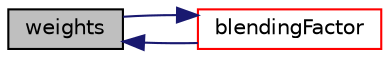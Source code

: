 digraph "weights"
{
  bgcolor="transparent";
  edge [fontname="Helvetica",fontsize="10",labelfontname="Helvetica",labelfontsize="10"];
  node [fontname="Helvetica",fontsize="10",shape=record];
  rankdir="LR";
  Node979 [label="weights",height=0.2,width=0.4,color="black", fillcolor="grey75", style="filled", fontcolor="black"];
  Node979 -> Node980 [dir="back",color="midnightblue",fontsize="10",style="solid",fontname="Helvetica"];
  Node980 [label="blendingFactor",height=0.2,width=0.4,color="red",URL="$a23969.html#a04e8a7d5e7e25e7b04e427a68885ab2b",tooltip="Return the face-based blending factor. "];
  Node980 -> Node979 [dir="back",color="midnightblue",fontsize="10",style="solid",fontname="Helvetica"];
}

